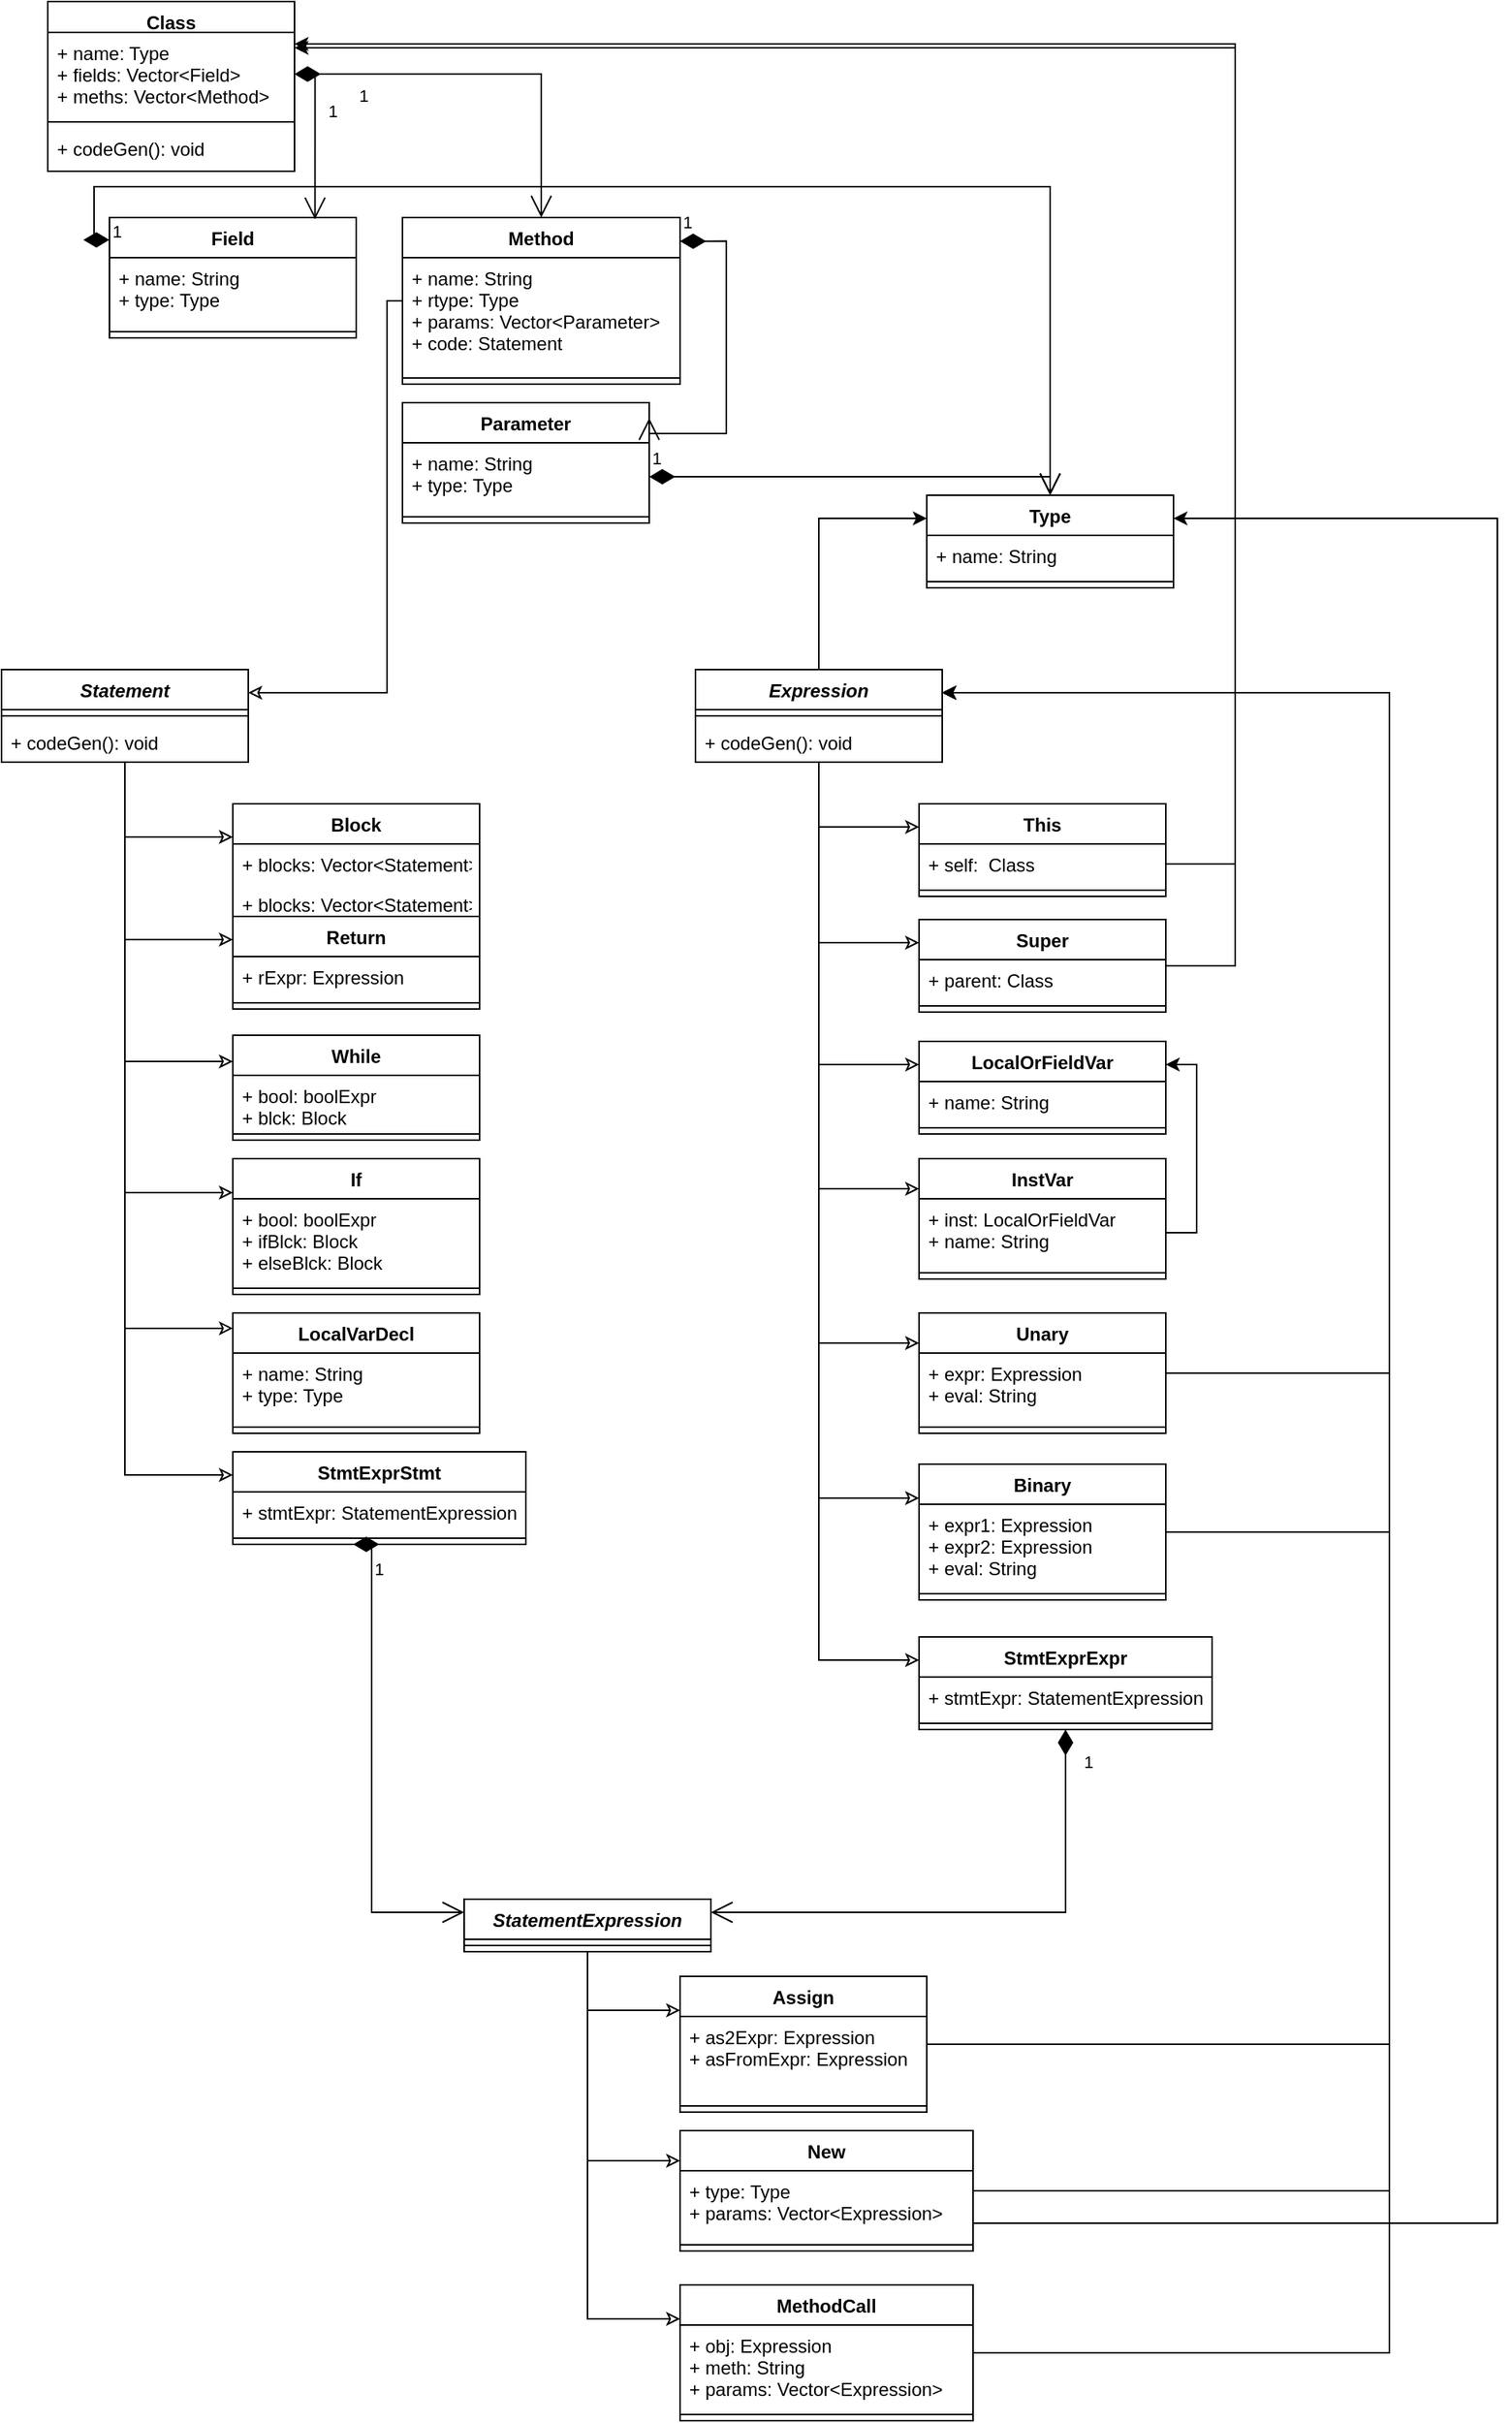 <mxfile version="20.7.4" type="device"><diagram id="C5RBs43oDa-KdzZeNtuy" name="Page-1"><mxGraphModel dx="1687" dy="993" grid="1" gridSize="10" guides="1" tooltips="1" connect="1" arrows="1" fold="1" page="1" pageScale="1" pageWidth="1169" pageHeight="1654" math="0" shadow="0"><root><mxCell id="WIyWlLk6GJQsqaUBKTNV-0"/><mxCell id="WIyWlLk6GJQsqaUBKTNV-1" parent="WIyWlLk6GJQsqaUBKTNV-0"/><mxCell id="Y8OMOmDXyRQ8DpYTq-QE-0" value="Class" style="swimlane;fontStyle=1;align=center;verticalAlign=top;childLayout=stackLayout;horizontal=1;startSize=20;horizontalStack=0;resizeParent=1;resizeParentMax=0;resizeLast=0;collapsible=1;marginBottom=0;" vertex="1" parent="WIyWlLk6GJQsqaUBKTNV-1"><mxGeometry x="60" y="60" width="160" height="110" as="geometry"><mxRectangle x="330" y="390" width="70" height="30" as="alternateBounds"/></mxGeometry></mxCell><mxCell id="Y8OMOmDXyRQ8DpYTq-QE-1" value="+ name: Type&#10;+ fields: Vector&lt;Field&gt;&#10;+ meths: Vector&lt;Method&gt;" style="text;strokeColor=none;fillColor=none;align=left;verticalAlign=top;spacingLeft=4;spacingRight=4;overflow=hidden;rotatable=0;points=[[0,0.5],[1,0.5]];portConstraint=eastwest;" vertex="1" parent="Y8OMOmDXyRQ8DpYTq-QE-0"><mxGeometry y="20" width="160" height="54" as="geometry"/></mxCell><mxCell id="Y8OMOmDXyRQ8DpYTq-QE-2" value="" style="line;strokeWidth=1;fillColor=none;align=left;verticalAlign=middle;spacingTop=-1;spacingLeft=3;spacingRight=3;rotatable=0;labelPosition=right;points=[];portConstraint=eastwest;strokeColor=inherit;" vertex="1" parent="Y8OMOmDXyRQ8DpYTq-QE-0"><mxGeometry y="74" width="160" height="8" as="geometry"/></mxCell><mxCell id="Y8OMOmDXyRQ8DpYTq-QE-3" value="+ codeGen(): void" style="text;strokeColor=none;fillColor=none;align=left;verticalAlign=top;spacingLeft=4;spacingRight=4;overflow=hidden;rotatable=0;points=[[0,0.5],[1,0.5]];portConstraint=eastwest;" vertex="1" parent="Y8OMOmDXyRQ8DpYTq-QE-0"><mxGeometry y="82" width="160" height="28" as="geometry"/></mxCell><mxCell id="Y8OMOmDXyRQ8DpYTq-QE-4" value="Field" style="swimlane;fontStyle=1;align=center;verticalAlign=top;childLayout=stackLayout;horizontal=1;startSize=26;horizontalStack=0;resizeParent=1;resizeParentMax=0;resizeLast=0;collapsible=1;marginBottom=0;" vertex="1" parent="WIyWlLk6GJQsqaUBKTNV-1"><mxGeometry x="100" y="200" width="160" height="78" as="geometry"/></mxCell><mxCell id="Y8OMOmDXyRQ8DpYTq-QE-5" value="+ name: String&#10;+ type: Type" style="text;strokeColor=none;fillColor=none;align=left;verticalAlign=top;spacingLeft=4;spacingRight=4;overflow=hidden;rotatable=0;points=[[0,0.5],[1,0.5]];portConstraint=eastwest;" vertex="1" parent="Y8OMOmDXyRQ8DpYTq-QE-4"><mxGeometry y="26" width="160" height="44" as="geometry"/></mxCell><mxCell id="Y8OMOmDXyRQ8DpYTq-QE-6" value="" style="line;strokeWidth=1;fillColor=none;align=left;verticalAlign=middle;spacingTop=-1;spacingLeft=3;spacingRight=3;rotatable=0;labelPosition=right;points=[];portConstraint=eastwest;strokeColor=inherit;" vertex="1" parent="Y8OMOmDXyRQ8DpYTq-QE-4"><mxGeometry y="70" width="160" height="8" as="geometry"/></mxCell><mxCell id="Y8OMOmDXyRQ8DpYTq-QE-168" style="edgeStyle=orthogonalEdgeStyle;rounded=0;orthogonalLoop=1;jettySize=auto;html=1;entryX=1;entryY=0.25;entryDx=0;entryDy=0;endFill=0;" edge="1" parent="WIyWlLk6GJQsqaUBKTNV-1" source="Y8OMOmDXyRQ8DpYTq-QE-8" target="Y8OMOmDXyRQ8DpYTq-QE-20"><mxGeometry relative="1" as="geometry"><Array as="points"><mxPoint x="280" y="254"/><mxPoint x="280" y="508"/></Array></mxGeometry></mxCell><mxCell id="Y8OMOmDXyRQ8DpYTq-QE-8" value="Method" style="swimlane;fontStyle=1;align=center;verticalAlign=top;childLayout=stackLayout;horizontal=1;startSize=26;horizontalStack=0;resizeParent=1;resizeParentMax=0;resizeLast=0;collapsible=1;marginBottom=0;" vertex="1" parent="WIyWlLk6GJQsqaUBKTNV-1"><mxGeometry x="290" y="200" width="180" height="108" as="geometry"/></mxCell><mxCell id="Y8OMOmDXyRQ8DpYTq-QE-9" value="+ name: String&#10;+ rtype: Type&#10;+ params: Vector&lt;Parameter&gt;&#10;+ code: Statement" style="text;strokeColor=none;fillColor=none;align=left;verticalAlign=top;spacingLeft=4;spacingRight=4;overflow=hidden;rotatable=0;points=[[0,0.5],[1,0.5]];portConstraint=eastwest;" vertex="1" parent="Y8OMOmDXyRQ8DpYTq-QE-8"><mxGeometry y="26" width="180" height="74" as="geometry"/></mxCell><mxCell id="Y8OMOmDXyRQ8DpYTq-QE-10" value="" style="line;strokeWidth=1;fillColor=none;align=left;verticalAlign=middle;spacingTop=-1;spacingLeft=3;spacingRight=3;rotatable=0;labelPosition=right;points=[];portConstraint=eastwest;strokeColor=inherit;" vertex="1" parent="Y8OMOmDXyRQ8DpYTq-QE-8"><mxGeometry y="100" width="180" height="8" as="geometry"/></mxCell><mxCell id="Y8OMOmDXyRQ8DpYTq-QE-12" value="Type" style="swimlane;fontStyle=1;align=center;verticalAlign=top;childLayout=stackLayout;horizontal=1;startSize=26;horizontalStack=0;resizeParent=1;resizeParentMax=0;resizeLast=0;collapsible=1;marginBottom=0;" vertex="1" parent="WIyWlLk6GJQsqaUBKTNV-1"><mxGeometry x="630" y="380" width="160" height="60" as="geometry"/></mxCell><mxCell id="Y8OMOmDXyRQ8DpYTq-QE-13" value="+ name: String" style="text;strokeColor=none;fillColor=none;align=left;verticalAlign=top;spacingLeft=4;spacingRight=4;overflow=hidden;rotatable=0;points=[[0,0.5],[1,0.5]];portConstraint=eastwest;" vertex="1" parent="Y8OMOmDXyRQ8DpYTq-QE-12"><mxGeometry y="26" width="160" height="26" as="geometry"/></mxCell><mxCell id="Y8OMOmDXyRQ8DpYTq-QE-14" value="" style="line;strokeWidth=1;fillColor=none;align=left;verticalAlign=middle;spacingTop=-1;spacingLeft=3;spacingRight=3;rotatable=0;labelPosition=right;points=[];portConstraint=eastwest;strokeColor=inherit;" vertex="1" parent="Y8OMOmDXyRQ8DpYTq-QE-12"><mxGeometry y="52" width="160" height="8" as="geometry"/></mxCell><mxCell id="Y8OMOmDXyRQ8DpYTq-QE-126" style="edgeStyle=orthogonalEdgeStyle;rounded=0;orthogonalLoop=1;jettySize=auto;html=1;entryX=0;entryY=0.25;entryDx=0;entryDy=0;endFill=0;" edge="1" parent="WIyWlLk6GJQsqaUBKTNV-1" source="Y8OMOmDXyRQ8DpYTq-QE-16" target="Y8OMOmDXyRQ8DpYTq-QE-57"><mxGeometry relative="1" as="geometry"/></mxCell><mxCell id="Y8OMOmDXyRQ8DpYTq-QE-127" style="edgeStyle=orthogonalEdgeStyle;rounded=0;orthogonalLoop=1;jettySize=auto;html=1;entryX=0;entryY=0.25;entryDx=0;entryDy=0;endFill=0;" edge="1" parent="WIyWlLk6GJQsqaUBKTNV-1" source="Y8OMOmDXyRQ8DpYTq-QE-16" target="Y8OMOmDXyRQ8DpYTq-QE-60"><mxGeometry relative="1" as="geometry"/></mxCell><mxCell id="Y8OMOmDXyRQ8DpYTq-QE-128" style="edgeStyle=orthogonalEdgeStyle;rounded=0;orthogonalLoop=1;jettySize=auto;html=1;entryX=0;entryY=0.25;entryDx=0;entryDy=0;endFill=0;" edge="1" parent="WIyWlLk6GJQsqaUBKTNV-1" source="Y8OMOmDXyRQ8DpYTq-QE-16" target="Y8OMOmDXyRQ8DpYTq-QE-63"><mxGeometry relative="1" as="geometry"/></mxCell><mxCell id="Y8OMOmDXyRQ8DpYTq-QE-129" style="edgeStyle=orthogonalEdgeStyle;rounded=0;orthogonalLoop=1;jettySize=auto;html=1;entryX=0;entryY=0.25;entryDx=0;entryDy=0;endFill=0;" edge="1" parent="WIyWlLk6GJQsqaUBKTNV-1" source="Y8OMOmDXyRQ8DpYTq-QE-16" target="Y8OMOmDXyRQ8DpYTq-QE-73"><mxGeometry relative="1" as="geometry"/></mxCell><mxCell id="Y8OMOmDXyRQ8DpYTq-QE-131" style="edgeStyle=orthogonalEdgeStyle;rounded=0;orthogonalLoop=1;jettySize=auto;html=1;entryX=0;entryY=0.25;entryDx=0;entryDy=0;endFill=0;" edge="1" parent="WIyWlLk6GJQsqaUBKTNV-1" source="Y8OMOmDXyRQ8DpYTq-QE-16" target="Y8OMOmDXyRQ8DpYTq-QE-76"><mxGeometry relative="1" as="geometry"/></mxCell><mxCell id="Y8OMOmDXyRQ8DpYTq-QE-132" style="edgeStyle=orthogonalEdgeStyle;rounded=0;orthogonalLoop=1;jettySize=auto;html=1;entryX=0;entryY=0.25;entryDx=0;entryDy=0;endFill=0;" edge="1" parent="WIyWlLk6GJQsqaUBKTNV-1" source="Y8OMOmDXyRQ8DpYTq-QE-16" target="Y8OMOmDXyRQ8DpYTq-QE-80"><mxGeometry relative="1" as="geometry"/></mxCell><mxCell id="Y8OMOmDXyRQ8DpYTq-QE-133" style="edgeStyle=orthogonalEdgeStyle;rounded=0;orthogonalLoop=1;jettySize=auto;html=1;entryX=0;entryY=0.25;entryDx=0;entryDy=0;endFill=0;" edge="1" parent="WIyWlLk6GJQsqaUBKTNV-1" source="Y8OMOmDXyRQ8DpYTq-QE-16" target="Y8OMOmDXyRQ8DpYTq-QE-107"><mxGeometry relative="1" as="geometry"/></mxCell><mxCell id="Y8OMOmDXyRQ8DpYTq-QE-141" style="edgeStyle=orthogonalEdgeStyle;rounded=0;orthogonalLoop=1;jettySize=auto;html=1;entryX=0;entryY=0.25;entryDx=0;entryDy=0;" edge="1" parent="WIyWlLk6GJQsqaUBKTNV-1" source="Y8OMOmDXyRQ8DpYTq-QE-16" target="Y8OMOmDXyRQ8DpYTq-QE-12"><mxGeometry relative="1" as="geometry"/></mxCell><mxCell id="Y8OMOmDXyRQ8DpYTq-QE-16" value="Expression" style="swimlane;fontStyle=3;align=center;verticalAlign=top;childLayout=stackLayout;horizontal=1;startSize=26;horizontalStack=0;resizeParent=1;resizeParentMax=0;resizeLast=0;collapsible=1;marginBottom=0;" vertex="1" parent="WIyWlLk6GJQsqaUBKTNV-1"><mxGeometry x="480" y="493" width="160" height="60" as="geometry"/></mxCell><mxCell id="Y8OMOmDXyRQ8DpYTq-QE-18" value="" style="line;strokeWidth=1;fillColor=none;align=left;verticalAlign=middle;spacingTop=-1;spacingLeft=3;spacingRight=3;rotatable=0;labelPosition=right;points=[];portConstraint=eastwest;strokeColor=inherit;" vertex="1" parent="Y8OMOmDXyRQ8DpYTq-QE-16"><mxGeometry y="26" width="160" height="8" as="geometry"/></mxCell><mxCell id="Y8OMOmDXyRQ8DpYTq-QE-19" value="+ codeGen(): void" style="text;strokeColor=none;fillColor=none;align=left;verticalAlign=top;spacingLeft=4;spacingRight=4;overflow=hidden;rotatable=0;points=[[0,0.5],[1,0.5]];portConstraint=eastwest;fontStyle=0" vertex="1" parent="Y8OMOmDXyRQ8DpYTq-QE-16"><mxGeometry y="34" width="160" height="26" as="geometry"/></mxCell><mxCell id="Y8OMOmDXyRQ8DpYTq-QE-118" style="edgeStyle=orthogonalEdgeStyle;rounded=0;orthogonalLoop=1;jettySize=auto;html=1;entryX=0;entryY=0.25;entryDx=0;entryDy=0;endFill=0;" edge="1" parent="WIyWlLk6GJQsqaUBKTNV-1" source="Y8OMOmDXyRQ8DpYTq-QE-20" target="Y8OMOmDXyRQ8DpYTq-QE-28"><mxGeometry relative="1" as="geometry"/></mxCell><mxCell id="Y8OMOmDXyRQ8DpYTq-QE-119" style="edgeStyle=orthogonalEdgeStyle;rounded=0;orthogonalLoop=1;jettySize=auto;html=1;entryX=0;entryY=0.25;entryDx=0;entryDy=0;endFill=0;" edge="1" parent="WIyWlLk6GJQsqaUBKTNV-1" source="Y8OMOmDXyRQ8DpYTq-QE-20" target="Y8OMOmDXyRQ8DpYTq-QE-32"><mxGeometry relative="1" as="geometry"/></mxCell><mxCell id="Y8OMOmDXyRQ8DpYTq-QE-120" style="edgeStyle=orthogonalEdgeStyle;rounded=0;orthogonalLoop=1;jettySize=auto;html=1;entryX=0;entryY=0.25;entryDx=0;entryDy=0;endFill=0;" edge="1" parent="WIyWlLk6GJQsqaUBKTNV-1" source="Y8OMOmDXyRQ8DpYTq-QE-20" target="Y8OMOmDXyRQ8DpYTq-QE-36"><mxGeometry relative="1" as="geometry"/></mxCell><mxCell id="Y8OMOmDXyRQ8DpYTq-QE-121" style="edgeStyle=orthogonalEdgeStyle;rounded=0;orthogonalLoop=1;jettySize=auto;html=1;entryX=0;entryY=0.25;entryDx=0;entryDy=0;endFill=0;" edge="1" parent="WIyWlLk6GJQsqaUBKTNV-1" source="Y8OMOmDXyRQ8DpYTq-QE-20" target="Y8OMOmDXyRQ8DpYTq-QE-40"><mxGeometry relative="1" as="geometry"/></mxCell><mxCell id="Y8OMOmDXyRQ8DpYTq-QE-124" style="edgeStyle=orthogonalEdgeStyle;rounded=0;orthogonalLoop=1;jettySize=auto;html=1;entryX=0;entryY=0.128;entryDx=0;entryDy=0;entryPerimeter=0;endFill=0;" edge="1" parent="WIyWlLk6GJQsqaUBKTNV-1" source="Y8OMOmDXyRQ8DpYTq-QE-20" target="Y8OMOmDXyRQ8DpYTq-QE-44"><mxGeometry relative="1" as="geometry"/></mxCell><mxCell id="Y8OMOmDXyRQ8DpYTq-QE-125" style="edgeStyle=orthogonalEdgeStyle;rounded=0;orthogonalLoop=1;jettySize=auto;html=1;entryX=0;entryY=0.25;entryDx=0;entryDy=0;endFill=0;" edge="1" parent="WIyWlLk6GJQsqaUBKTNV-1" source="Y8OMOmDXyRQ8DpYTq-QE-20" target="Y8OMOmDXyRQ8DpYTq-QE-48"><mxGeometry relative="1" as="geometry"/></mxCell><mxCell id="Y8OMOmDXyRQ8DpYTq-QE-20" value="Statement" style="swimlane;fontStyle=3;align=center;verticalAlign=top;childLayout=stackLayout;horizontal=1;startSize=26;horizontalStack=0;resizeParent=1;resizeParentMax=0;resizeLast=0;collapsible=1;marginBottom=0;" vertex="1" parent="WIyWlLk6GJQsqaUBKTNV-1"><mxGeometry x="30" y="493" width="160" height="60" as="geometry"/></mxCell><mxCell id="Y8OMOmDXyRQ8DpYTq-QE-22" value="" style="line;strokeWidth=1;fillColor=none;align=left;verticalAlign=middle;spacingTop=-1;spacingLeft=3;spacingRight=3;rotatable=0;labelPosition=right;points=[];portConstraint=eastwest;strokeColor=inherit;" vertex="1" parent="Y8OMOmDXyRQ8DpYTq-QE-20"><mxGeometry y="26" width="160" height="8" as="geometry"/></mxCell><mxCell id="Y8OMOmDXyRQ8DpYTq-QE-23" value="+ codeGen(): void" style="text;strokeColor=none;fillColor=none;align=left;verticalAlign=top;spacingLeft=4;spacingRight=4;overflow=hidden;rotatable=0;points=[[0,0.5],[1,0.5]];portConstraint=eastwest;fontStyle=0" vertex="1" parent="Y8OMOmDXyRQ8DpYTq-QE-20"><mxGeometry y="34" width="160" height="26" as="geometry"/></mxCell><mxCell id="Y8OMOmDXyRQ8DpYTq-QE-28" value="Block" style="swimlane;fontStyle=1;align=center;verticalAlign=top;childLayout=stackLayout;horizontal=1;startSize=26;horizontalStack=0;resizeParent=1;resizeParentMax=0;resizeLast=0;collapsible=1;marginBottom=0;" vertex="1" parent="WIyWlLk6GJQsqaUBKTNV-1"><mxGeometry x="180" y="580" width="160" height="86" as="geometry"/></mxCell><mxCell id="Y8OMOmDXyRQ8DpYTq-QE-29" value="+ blocks: Vector&lt;Statement&gt;" style="text;strokeColor=none;fillColor=none;align=left;verticalAlign=top;spacingLeft=4;spacingRight=4;overflow=hidden;rotatable=0;points=[[0,0.5],[1,0.5]];portConstraint=eastwest;" vertex="1" parent="Y8OMOmDXyRQ8DpYTq-QE-28"><mxGeometry y="26" width="160" height="26" as="geometry"/></mxCell><mxCell id="Y8OMOmDXyRQ8DpYTq-QE-169" value="+ blocks: Vector&lt;Statement&gt;" style="text;strokeColor=none;fillColor=none;align=left;verticalAlign=top;spacingLeft=4;spacingRight=4;overflow=hidden;rotatable=0;points=[[0,0.5],[1,0.5]];portConstraint=eastwest;" vertex="1" parent="Y8OMOmDXyRQ8DpYTq-QE-28"><mxGeometry y="52" width="160" height="26" as="geometry"/></mxCell><mxCell id="Y8OMOmDXyRQ8DpYTq-QE-30" value="" style="line;strokeWidth=1;fillColor=none;align=left;verticalAlign=middle;spacingTop=-1;spacingLeft=3;spacingRight=3;rotatable=0;labelPosition=right;points=[];portConstraint=eastwest;strokeColor=inherit;" vertex="1" parent="Y8OMOmDXyRQ8DpYTq-QE-28"><mxGeometry y="78" width="160" height="8" as="geometry"/></mxCell><mxCell id="Y8OMOmDXyRQ8DpYTq-QE-32" value="Return" style="swimlane;fontStyle=1;align=center;verticalAlign=top;childLayout=stackLayout;horizontal=1;startSize=26;horizontalStack=0;resizeParent=1;resizeParentMax=0;resizeLast=0;collapsible=1;marginBottom=0;" vertex="1" parent="WIyWlLk6GJQsqaUBKTNV-1"><mxGeometry x="180" y="653" width="160" height="60" as="geometry"/></mxCell><mxCell id="Y8OMOmDXyRQ8DpYTq-QE-33" value="+ rExpr: Expression" style="text;strokeColor=none;fillColor=none;align=left;verticalAlign=top;spacingLeft=4;spacingRight=4;overflow=hidden;rotatable=0;points=[[0,0.5],[1,0.5]];portConstraint=eastwest;" vertex="1" parent="Y8OMOmDXyRQ8DpYTq-QE-32"><mxGeometry y="26" width="160" height="26" as="geometry"/></mxCell><mxCell id="Y8OMOmDXyRQ8DpYTq-QE-34" value="" style="line;strokeWidth=1;fillColor=none;align=left;verticalAlign=middle;spacingTop=-1;spacingLeft=3;spacingRight=3;rotatable=0;labelPosition=right;points=[];portConstraint=eastwest;strokeColor=inherit;" vertex="1" parent="Y8OMOmDXyRQ8DpYTq-QE-32"><mxGeometry y="52" width="160" height="8" as="geometry"/></mxCell><mxCell id="Y8OMOmDXyRQ8DpYTq-QE-36" value="While" style="swimlane;fontStyle=1;align=center;verticalAlign=top;childLayout=stackLayout;horizontal=1;startSize=26;horizontalStack=0;resizeParent=1;resizeParentMax=0;resizeLast=0;collapsible=1;marginBottom=0;" vertex="1" parent="WIyWlLk6GJQsqaUBKTNV-1"><mxGeometry x="180" y="730" width="160" height="68" as="geometry"/></mxCell><mxCell id="Y8OMOmDXyRQ8DpYTq-QE-37" value="+ bool: boolExpr&#10;+ blck: Block" style="text;strokeColor=none;fillColor=none;align=left;verticalAlign=top;spacingLeft=4;spacingRight=4;overflow=hidden;rotatable=0;points=[[0,0.5],[1,0.5]];portConstraint=eastwest;" vertex="1" parent="Y8OMOmDXyRQ8DpYTq-QE-36"><mxGeometry y="26" width="160" height="34" as="geometry"/></mxCell><mxCell id="Y8OMOmDXyRQ8DpYTq-QE-38" value="" style="line;strokeWidth=1;fillColor=none;align=left;verticalAlign=middle;spacingTop=-1;spacingLeft=3;spacingRight=3;rotatable=0;labelPosition=right;points=[];portConstraint=eastwest;strokeColor=inherit;" vertex="1" parent="Y8OMOmDXyRQ8DpYTq-QE-36"><mxGeometry y="60" width="160" height="8" as="geometry"/></mxCell><mxCell id="Y8OMOmDXyRQ8DpYTq-QE-40" value="If" style="swimlane;fontStyle=1;align=center;verticalAlign=top;childLayout=stackLayout;horizontal=1;startSize=26;horizontalStack=0;resizeParent=1;resizeParentMax=0;resizeLast=0;collapsible=1;marginBottom=0;" vertex="1" parent="WIyWlLk6GJQsqaUBKTNV-1"><mxGeometry x="180" y="810" width="160" height="88" as="geometry"/></mxCell><mxCell id="Y8OMOmDXyRQ8DpYTq-QE-41" value="+ bool: boolExpr&#10;+ ifBlck: Block&#10;+ elseBlck: Block" style="text;strokeColor=none;fillColor=none;align=left;verticalAlign=top;spacingLeft=4;spacingRight=4;overflow=hidden;rotatable=0;points=[[0,0.5],[1,0.5]];portConstraint=eastwest;" vertex="1" parent="Y8OMOmDXyRQ8DpYTq-QE-40"><mxGeometry y="26" width="160" height="54" as="geometry"/></mxCell><mxCell id="Y8OMOmDXyRQ8DpYTq-QE-42" value="" style="line;strokeWidth=1;fillColor=none;align=left;verticalAlign=middle;spacingTop=-1;spacingLeft=3;spacingRight=3;rotatable=0;labelPosition=right;points=[];portConstraint=eastwest;strokeColor=inherit;" vertex="1" parent="Y8OMOmDXyRQ8DpYTq-QE-40"><mxGeometry y="80" width="160" height="8" as="geometry"/></mxCell><mxCell id="Y8OMOmDXyRQ8DpYTq-QE-44" value="LocalVarDecl" style="swimlane;fontStyle=1;align=center;verticalAlign=top;childLayout=stackLayout;horizontal=1;startSize=26;horizontalStack=0;resizeParent=1;resizeParentMax=0;resizeLast=0;collapsible=1;marginBottom=0;" vertex="1" parent="WIyWlLk6GJQsqaUBKTNV-1"><mxGeometry x="180" y="910" width="160" height="78" as="geometry"/></mxCell><mxCell id="Y8OMOmDXyRQ8DpYTq-QE-45" value="+ name: String&#10;+ type: Type" style="text;strokeColor=none;fillColor=none;align=left;verticalAlign=top;spacingLeft=4;spacingRight=4;overflow=hidden;rotatable=0;points=[[0,0.5],[1,0.5]];portConstraint=eastwest;" vertex="1" parent="Y8OMOmDXyRQ8DpYTq-QE-44"><mxGeometry y="26" width="160" height="44" as="geometry"/></mxCell><mxCell id="Y8OMOmDXyRQ8DpYTq-QE-46" value="" style="line;strokeWidth=1;fillColor=none;align=left;verticalAlign=middle;spacingTop=-1;spacingLeft=3;spacingRight=3;rotatable=0;labelPosition=right;points=[];portConstraint=eastwest;strokeColor=inherit;" vertex="1" parent="Y8OMOmDXyRQ8DpYTq-QE-44"><mxGeometry y="70" width="160" height="8" as="geometry"/></mxCell><mxCell id="Y8OMOmDXyRQ8DpYTq-QE-48" value="StmtExprStmt" style="swimlane;fontStyle=1;align=center;verticalAlign=top;childLayout=stackLayout;horizontal=1;startSize=26;horizontalStack=0;resizeParent=1;resizeParentMax=0;resizeLast=0;collapsible=1;marginBottom=0;" vertex="1" parent="WIyWlLk6GJQsqaUBKTNV-1"><mxGeometry x="180" y="1000" width="190" height="60" as="geometry"/></mxCell><mxCell id="Y8OMOmDXyRQ8DpYTq-QE-49" value="+ stmtExpr: StatementExpression" style="text;strokeColor=none;fillColor=none;align=left;verticalAlign=top;spacingLeft=4;spacingRight=4;overflow=hidden;rotatable=0;points=[[0,0.5],[1,0.5]];portConstraint=eastwest;" vertex="1" parent="Y8OMOmDXyRQ8DpYTq-QE-48"><mxGeometry y="26" width="190" height="26" as="geometry"/></mxCell><mxCell id="Y8OMOmDXyRQ8DpYTq-QE-50" value="" style="line;strokeWidth=1;fillColor=none;align=left;verticalAlign=middle;spacingTop=-1;spacingLeft=3;spacingRight=3;rotatable=0;labelPosition=right;points=[];portConstraint=eastwest;strokeColor=inherit;" vertex="1" parent="Y8OMOmDXyRQ8DpYTq-QE-48"><mxGeometry y="52" width="190" height="8" as="geometry"/></mxCell><mxCell id="Y8OMOmDXyRQ8DpYTq-QE-57" value="This" style="swimlane;fontStyle=1;align=center;verticalAlign=top;childLayout=stackLayout;horizontal=1;startSize=26;horizontalStack=0;resizeParent=1;resizeParentMax=0;resizeLast=0;collapsible=1;marginBottom=0;" vertex="1" parent="WIyWlLk6GJQsqaUBKTNV-1"><mxGeometry x="625" y="580" width="160" height="60" as="geometry"/></mxCell><mxCell id="Y8OMOmDXyRQ8DpYTq-QE-58" value="+ self:  Class" style="text;strokeColor=none;fillColor=none;align=left;verticalAlign=top;spacingLeft=4;spacingRight=4;overflow=hidden;rotatable=0;points=[[0,0.5],[1,0.5]];portConstraint=eastwest;" vertex="1" parent="Y8OMOmDXyRQ8DpYTq-QE-57"><mxGeometry y="26" width="160" height="26" as="geometry"/></mxCell><mxCell id="Y8OMOmDXyRQ8DpYTq-QE-59" value="" style="line;strokeWidth=1;fillColor=none;align=left;verticalAlign=middle;spacingTop=-1;spacingLeft=3;spacingRight=3;rotatable=0;labelPosition=right;points=[];portConstraint=eastwest;strokeColor=inherit;" vertex="1" parent="Y8OMOmDXyRQ8DpYTq-QE-57"><mxGeometry y="52" width="160" height="8" as="geometry"/></mxCell><mxCell id="Y8OMOmDXyRQ8DpYTq-QE-149" style="edgeStyle=orthogonalEdgeStyle;rounded=0;orthogonalLoop=1;jettySize=auto;html=1;entryX=1;entryY=0.185;entryDx=0;entryDy=0;entryPerimeter=0;" edge="1" parent="WIyWlLk6GJQsqaUBKTNV-1" source="Y8OMOmDXyRQ8DpYTq-QE-60" target="Y8OMOmDXyRQ8DpYTq-QE-1"><mxGeometry relative="1" as="geometry"><Array as="points"><mxPoint x="830" y="685"/><mxPoint x="830" y="90"/></Array></mxGeometry></mxCell><mxCell id="Y8OMOmDXyRQ8DpYTq-QE-60" value="Super" style="swimlane;fontStyle=1;align=center;verticalAlign=top;childLayout=stackLayout;horizontal=1;startSize=26;horizontalStack=0;resizeParent=1;resizeParentMax=0;resizeLast=0;collapsible=1;marginBottom=0;" vertex="1" parent="WIyWlLk6GJQsqaUBKTNV-1"><mxGeometry x="625" y="655" width="160" height="60" as="geometry"/></mxCell><mxCell id="Y8OMOmDXyRQ8DpYTq-QE-61" value="+ parent: Class" style="text;strokeColor=none;fillColor=none;align=left;verticalAlign=top;spacingLeft=4;spacingRight=4;overflow=hidden;rotatable=0;points=[[0,0.5],[1,0.5]];portConstraint=eastwest;" vertex="1" parent="Y8OMOmDXyRQ8DpYTq-QE-60"><mxGeometry y="26" width="160" height="26" as="geometry"/></mxCell><mxCell id="Y8OMOmDXyRQ8DpYTq-QE-62" value="" style="line;strokeWidth=1;fillColor=none;align=left;verticalAlign=middle;spacingTop=-1;spacingLeft=3;spacingRight=3;rotatable=0;labelPosition=right;points=[];portConstraint=eastwest;strokeColor=inherit;" vertex="1" parent="Y8OMOmDXyRQ8DpYTq-QE-60"><mxGeometry y="52" width="160" height="8" as="geometry"/></mxCell><mxCell id="Y8OMOmDXyRQ8DpYTq-QE-63" value="LocalOrFieldVar" style="swimlane;fontStyle=1;align=center;verticalAlign=top;childLayout=stackLayout;horizontal=1;startSize=26;horizontalStack=0;resizeParent=1;resizeParentMax=0;resizeLast=0;collapsible=1;marginBottom=0;" vertex="1" parent="WIyWlLk6GJQsqaUBKTNV-1"><mxGeometry x="625" y="734" width="160" height="60" as="geometry"/></mxCell><mxCell id="Y8OMOmDXyRQ8DpYTq-QE-64" value="+ name: String" style="text;strokeColor=none;fillColor=none;align=left;verticalAlign=top;spacingLeft=4;spacingRight=4;overflow=hidden;rotatable=0;points=[[0,0.5],[1,0.5]];portConstraint=eastwest;" vertex="1" parent="Y8OMOmDXyRQ8DpYTq-QE-63"><mxGeometry y="26" width="160" height="26" as="geometry"/></mxCell><mxCell id="Y8OMOmDXyRQ8DpYTq-QE-65" value="" style="line;strokeWidth=1;fillColor=none;align=left;verticalAlign=middle;spacingTop=-1;spacingLeft=3;spacingRight=3;rotatable=0;labelPosition=right;points=[];portConstraint=eastwest;strokeColor=inherit;" vertex="1" parent="Y8OMOmDXyRQ8DpYTq-QE-63"><mxGeometry y="52" width="160" height="8" as="geometry"/></mxCell><mxCell id="Y8OMOmDXyRQ8DpYTq-QE-73" value="InstVar" style="swimlane;fontStyle=1;align=center;verticalAlign=top;childLayout=stackLayout;horizontal=1;startSize=26;horizontalStack=0;resizeParent=1;resizeParentMax=0;resizeLast=0;collapsible=1;marginBottom=0;" vertex="1" parent="WIyWlLk6GJQsqaUBKTNV-1"><mxGeometry x="625" y="810" width="160" height="78" as="geometry"/></mxCell><mxCell id="Y8OMOmDXyRQ8DpYTq-QE-74" value="+ inst: LocalOrFieldVar&#10;+ name: String" style="text;strokeColor=none;fillColor=none;align=left;verticalAlign=top;spacingLeft=4;spacingRight=4;overflow=hidden;rotatable=0;points=[[0,0.5],[1,0.5]];portConstraint=eastwest;" vertex="1" parent="Y8OMOmDXyRQ8DpYTq-QE-73"><mxGeometry y="26" width="160" height="44" as="geometry"/></mxCell><mxCell id="Y8OMOmDXyRQ8DpYTq-QE-75" value="" style="line;strokeWidth=1;fillColor=none;align=left;verticalAlign=middle;spacingTop=-1;spacingLeft=3;spacingRight=3;rotatable=0;labelPosition=right;points=[];portConstraint=eastwest;strokeColor=inherit;" vertex="1" parent="Y8OMOmDXyRQ8DpYTq-QE-73"><mxGeometry y="70" width="160" height="8" as="geometry"/></mxCell><mxCell id="Y8OMOmDXyRQ8DpYTq-QE-151" style="edgeStyle=orthogonalEdgeStyle;rounded=0;orthogonalLoop=1;jettySize=auto;html=1;entryX=1;entryY=0.25;entryDx=0;entryDy=0;" edge="1" parent="WIyWlLk6GJQsqaUBKTNV-1" source="Y8OMOmDXyRQ8DpYTq-QE-76" target="Y8OMOmDXyRQ8DpYTq-QE-16"><mxGeometry relative="1" as="geometry"><Array as="points"><mxPoint x="930" y="949"/><mxPoint x="930" y="508"/></Array></mxGeometry></mxCell><mxCell id="Y8OMOmDXyRQ8DpYTq-QE-76" value="Unary" style="swimlane;fontStyle=1;align=center;verticalAlign=top;childLayout=stackLayout;horizontal=1;startSize=26;horizontalStack=0;resizeParent=1;resizeParentMax=0;resizeLast=0;collapsible=1;marginBottom=0;" vertex="1" parent="WIyWlLk6GJQsqaUBKTNV-1"><mxGeometry x="625" y="910" width="160" height="78" as="geometry"/></mxCell><mxCell id="Y8OMOmDXyRQ8DpYTq-QE-77" value="+ expr: Expression&#10;+ eval: String" style="text;strokeColor=none;fillColor=none;align=left;verticalAlign=top;spacingLeft=4;spacingRight=4;overflow=hidden;rotatable=0;points=[[0,0.5],[1,0.5]];portConstraint=eastwest;" vertex="1" parent="Y8OMOmDXyRQ8DpYTq-QE-76"><mxGeometry y="26" width="160" height="44" as="geometry"/></mxCell><mxCell id="Y8OMOmDXyRQ8DpYTq-QE-78" value="" style="line;strokeWidth=1;fillColor=none;align=left;verticalAlign=middle;spacingTop=-1;spacingLeft=3;spacingRight=3;rotatable=0;labelPosition=right;points=[];portConstraint=eastwest;strokeColor=inherit;" vertex="1" parent="Y8OMOmDXyRQ8DpYTq-QE-76"><mxGeometry y="70" width="160" height="8" as="geometry"/></mxCell><mxCell id="Y8OMOmDXyRQ8DpYTq-QE-152" style="edgeStyle=orthogonalEdgeStyle;rounded=0;orthogonalLoop=1;jettySize=auto;html=1;entryX=1;entryY=0.25;entryDx=0;entryDy=0;" edge="1" parent="WIyWlLk6GJQsqaUBKTNV-1" source="Y8OMOmDXyRQ8DpYTq-QE-80" target="Y8OMOmDXyRQ8DpYTq-QE-16"><mxGeometry relative="1" as="geometry"><Array as="points"><mxPoint x="930" y="1052"/><mxPoint x="930" y="508"/></Array></mxGeometry></mxCell><mxCell id="Y8OMOmDXyRQ8DpYTq-QE-80" value="Binary" style="swimlane;fontStyle=1;align=center;verticalAlign=top;childLayout=stackLayout;horizontal=1;startSize=26;horizontalStack=0;resizeParent=1;resizeParentMax=0;resizeLast=0;collapsible=1;marginBottom=0;" vertex="1" parent="WIyWlLk6GJQsqaUBKTNV-1"><mxGeometry x="625" y="1008" width="160" height="88" as="geometry"/></mxCell><mxCell id="Y8OMOmDXyRQ8DpYTq-QE-81" value="+ expr1: Expression&#10;+ expr2: Expression&#10;+ eval: String" style="text;strokeColor=none;fillColor=none;align=left;verticalAlign=top;spacingLeft=4;spacingRight=4;overflow=hidden;rotatable=0;points=[[0,0.5],[1,0.5]];portConstraint=eastwest;" vertex="1" parent="Y8OMOmDXyRQ8DpYTq-QE-80"><mxGeometry y="26" width="160" height="54" as="geometry"/></mxCell><mxCell id="Y8OMOmDXyRQ8DpYTq-QE-82" value="" style="line;strokeWidth=1;fillColor=none;align=left;verticalAlign=middle;spacingTop=-1;spacingLeft=3;spacingRight=3;rotatable=0;labelPosition=right;points=[];portConstraint=eastwest;strokeColor=inherit;" vertex="1" parent="Y8OMOmDXyRQ8DpYTq-QE-80"><mxGeometry y="80" width="160" height="8" as="geometry"/></mxCell><mxCell id="Y8OMOmDXyRQ8DpYTq-QE-137" style="edgeStyle=orthogonalEdgeStyle;rounded=0;orthogonalLoop=1;jettySize=auto;html=1;entryX=0;entryY=0.25;entryDx=0;entryDy=0;endFill=0;" edge="1" parent="WIyWlLk6GJQsqaUBKTNV-1" source="Y8OMOmDXyRQ8DpYTq-QE-86" target="Y8OMOmDXyRQ8DpYTq-QE-98"><mxGeometry relative="1" as="geometry"/></mxCell><mxCell id="Y8OMOmDXyRQ8DpYTq-QE-138" style="edgeStyle=orthogonalEdgeStyle;rounded=0;orthogonalLoop=1;jettySize=auto;html=1;entryX=0;entryY=0.25;entryDx=0;entryDy=0;endFill=0;" edge="1" parent="WIyWlLk6GJQsqaUBKTNV-1" source="Y8OMOmDXyRQ8DpYTq-QE-86" target="Y8OMOmDXyRQ8DpYTq-QE-101"><mxGeometry relative="1" as="geometry"/></mxCell><mxCell id="Y8OMOmDXyRQ8DpYTq-QE-139" style="edgeStyle=orthogonalEdgeStyle;rounded=0;orthogonalLoop=1;jettySize=auto;html=1;entryX=0;entryY=0.25;entryDx=0;entryDy=0;endFill=0;" edge="1" parent="WIyWlLk6GJQsqaUBKTNV-1" source="Y8OMOmDXyRQ8DpYTq-QE-86" target="Y8OMOmDXyRQ8DpYTq-QE-104"><mxGeometry relative="1" as="geometry"/></mxCell><mxCell id="Y8OMOmDXyRQ8DpYTq-QE-86" value="StatementExpression" style="swimlane;fontStyle=3;align=center;verticalAlign=top;childLayout=stackLayout;horizontal=1;startSize=26;horizontalStack=0;resizeParent=1;resizeParentMax=0;resizeLast=0;collapsible=1;marginBottom=0;" vertex="1" parent="WIyWlLk6GJQsqaUBKTNV-1"><mxGeometry x="330" y="1290" width="160" height="34" as="geometry"/></mxCell><mxCell id="Y8OMOmDXyRQ8DpYTq-QE-87" value="" style="line;strokeWidth=1;fillColor=none;align=left;verticalAlign=middle;spacingTop=-1;spacingLeft=3;spacingRight=3;rotatable=0;labelPosition=right;points=[];portConstraint=eastwest;strokeColor=inherit;" vertex="1" parent="Y8OMOmDXyRQ8DpYTq-QE-86"><mxGeometry y="26" width="160" height="8" as="geometry"/></mxCell><mxCell id="Y8OMOmDXyRQ8DpYTq-QE-140" style="edgeStyle=orthogonalEdgeStyle;rounded=0;orthogonalLoop=1;jettySize=auto;html=1;entryX=1;entryY=0.25;entryDx=0;entryDy=0;" edge="1" parent="WIyWlLk6GJQsqaUBKTNV-1" source="Y8OMOmDXyRQ8DpYTq-QE-98" target="Y8OMOmDXyRQ8DpYTq-QE-16"><mxGeometry relative="1" as="geometry"><Array as="points"><mxPoint x="930" y="1384"/><mxPoint x="930" y="508"/></Array></mxGeometry></mxCell><mxCell id="Y8OMOmDXyRQ8DpYTq-QE-98" value="Assign" style="swimlane;fontStyle=1;align=center;verticalAlign=top;childLayout=stackLayout;horizontal=1;startSize=26;horizontalStack=0;resizeParent=1;resizeParentMax=0;resizeLast=0;collapsible=1;marginBottom=0;" vertex="1" parent="WIyWlLk6GJQsqaUBKTNV-1"><mxGeometry x="470" y="1340" width="160" height="88" as="geometry"/></mxCell><mxCell id="Y8OMOmDXyRQ8DpYTq-QE-99" value="+ as2Expr: Expression&#10;+ asFromExpr: Expression" style="text;strokeColor=none;fillColor=none;align=left;verticalAlign=top;spacingLeft=4;spacingRight=4;overflow=hidden;rotatable=0;points=[[0,0.5],[1,0.5]];portConstraint=eastwest;" vertex="1" parent="Y8OMOmDXyRQ8DpYTq-QE-98"><mxGeometry y="26" width="160" height="54" as="geometry"/></mxCell><mxCell id="Y8OMOmDXyRQ8DpYTq-QE-100" value="" style="line;strokeWidth=1;fillColor=none;align=left;verticalAlign=middle;spacingTop=-1;spacingLeft=3;spacingRight=3;rotatable=0;labelPosition=right;points=[];portConstraint=eastwest;strokeColor=inherit;" vertex="1" parent="Y8OMOmDXyRQ8DpYTq-QE-98"><mxGeometry y="80" width="160" height="8" as="geometry"/></mxCell><mxCell id="Y8OMOmDXyRQ8DpYTq-QE-142" style="edgeStyle=orthogonalEdgeStyle;rounded=0;orthogonalLoop=1;jettySize=auto;html=1;entryX=1;entryY=0.25;entryDx=0;entryDy=0;" edge="1" parent="WIyWlLk6GJQsqaUBKTNV-1" source="Y8OMOmDXyRQ8DpYTq-QE-101" target="Y8OMOmDXyRQ8DpYTq-QE-16"><mxGeometry relative="1" as="geometry"><Array as="points"><mxPoint x="930" y="1479"/><mxPoint x="930" y="508"/></Array></mxGeometry></mxCell><mxCell id="Y8OMOmDXyRQ8DpYTq-QE-146" style="edgeStyle=orthogonalEdgeStyle;rounded=0;orthogonalLoop=1;jettySize=auto;html=1;entryX=1;entryY=0.25;entryDx=0;entryDy=0;" edge="1" parent="WIyWlLk6GJQsqaUBKTNV-1" source="Y8OMOmDXyRQ8DpYTq-QE-101" target="Y8OMOmDXyRQ8DpYTq-QE-12"><mxGeometry relative="1" as="geometry"><Array as="points"><mxPoint x="1000" y="1500"/><mxPoint x="1000" y="395"/></Array></mxGeometry></mxCell><mxCell id="Y8OMOmDXyRQ8DpYTq-QE-101" value="New" style="swimlane;fontStyle=1;align=center;verticalAlign=top;childLayout=stackLayout;horizontal=1;startSize=26;horizontalStack=0;resizeParent=1;resizeParentMax=0;resizeLast=0;collapsible=1;marginBottom=0;" vertex="1" parent="WIyWlLk6GJQsqaUBKTNV-1"><mxGeometry x="470" y="1440" width="190" height="78" as="geometry"/></mxCell><mxCell id="Y8OMOmDXyRQ8DpYTq-QE-102" value="+ type: Type&#10;+ params: Vector&lt;Expression&gt;" style="text;strokeColor=none;fillColor=none;align=left;verticalAlign=top;spacingLeft=4;spacingRight=4;overflow=hidden;rotatable=0;points=[[0,0.5],[1,0.5]];portConstraint=eastwest;" vertex="1" parent="Y8OMOmDXyRQ8DpYTq-QE-101"><mxGeometry y="26" width="190" height="44" as="geometry"/></mxCell><mxCell id="Y8OMOmDXyRQ8DpYTq-QE-103" value="" style="line;strokeWidth=1;fillColor=none;align=left;verticalAlign=middle;spacingTop=-1;spacingLeft=3;spacingRight=3;rotatable=0;labelPosition=right;points=[];portConstraint=eastwest;strokeColor=inherit;" vertex="1" parent="Y8OMOmDXyRQ8DpYTq-QE-101"><mxGeometry y="70" width="190" height="8" as="geometry"/></mxCell><mxCell id="Y8OMOmDXyRQ8DpYTq-QE-145" style="edgeStyle=orthogonalEdgeStyle;rounded=0;orthogonalLoop=1;jettySize=auto;html=1;entryX=1;entryY=0.25;entryDx=0;entryDy=0;" edge="1" parent="WIyWlLk6GJQsqaUBKTNV-1" source="Y8OMOmDXyRQ8DpYTq-QE-104" target="Y8OMOmDXyRQ8DpYTq-QE-16"><mxGeometry relative="1" as="geometry"><Array as="points"><mxPoint x="930" y="1584"/><mxPoint x="930" y="508"/></Array></mxGeometry></mxCell><mxCell id="Y8OMOmDXyRQ8DpYTq-QE-104" value="MethodCall" style="swimlane;fontStyle=1;align=center;verticalAlign=top;childLayout=stackLayout;horizontal=1;startSize=26;horizontalStack=0;resizeParent=1;resizeParentMax=0;resizeLast=0;collapsible=1;marginBottom=0;" vertex="1" parent="WIyWlLk6GJQsqaUBKTNV-1"><mxGeometry x="470" y="1540" width="190" height="88" as="geometry"/></mxCell><mxCell id="Y8OMOmDXyRQ8DpYTq-QE-105" value="+ obj: Expression&#10;+ meth: String&#10;+ params: Vector&lt;Expression&gt;" style="text;strokeColor=none;fillColor=none;align=left;verticalAlign=top;spacingLeft=4;spacingRight=4;overflow=hidden;rotatable=0;points=[[0,0.5],[1,0.5]];portConstraint=eastwest;" vertex="1" parent="Y8OMOmDXyRQ8DpYTq-QE-104"><mxGeometry y="26" width="190" height="54" as="geometry"/></mxCell><mxCell id="Y8OMOmDXyRQ8DpYTq-QE-106" value="" style="line;strokeWidth=1;fillColor=none;align=left;verticalAlign=middle;spacingTop=-1;spacingLeft=3;spacingRight=3;rotatable=0;labelPosition=right;points=[];portConstraint=eastwest;strokeColor=inherit;" vertex="1" parent="Y8OMOmDXyRQ8DpYTq-QE-104"><mxGeometry y="80" width="190" height="8" as="geometry"/></mxCell><mxCell id="Y8OMOmDXyRQ8DpYTq-QE-107" value="StmtExprExpr" style="swimlane;fontStyle=1;align=center;verticalAlign=top;childLayout=stackLayout;horizontal=1;startSize=26;horizontalStack=0;resizeParent=1;resizeParentMax=0;resizeLast=0;collapsible=1;marginBottom=0;" vertex="1" parent="WIyWlLk6GJQsqaUBKTNV-1"><mxGeometry x="625" y="1120" width="190" height="60" as="geometry"/></mxCell><mxCell id="Y8OMOmDXyRQ8DpYTq-QE-108" value="+ stmtExpr: StatementExpression" style="text;strokeColor=none;fillColor=none;align=left;verticalAlign=top;spacingLeft=4;spacingRight=4;overflow=hidden;rotatable=0;points=[[0,0.5],[1,0.5]];portConstraint=eastwest;" vertex="1" parent="Y8OMOmDXyRQ8DpYTq-QE-107"><mxGeometry y="26" width="190" height="26" as="geometry"/></mxCell><mxCell id="Y8OMOmDXyRQ8DpYTq-QE-109" value="" style="line;strokeWidth=1;fillColor=none;align=left;verticalAlign=middle;spacingTop=-1;spacingLeft=3;spacingRight=3;rotatable=0;labelPosition=right;points=[];portConstraint=eastwest;strokeColor=inherit;" vertex="1" parent="Y8OMOmDXyRQ8DpYTq-QE-107"><mxGeometry y="52" width="190" height="8" as="geometry"/></mxCell><mxCell id="Y8OMOmDXyRQ8DpYTq-QE-110" value="Parameter" style="swimlane;fontStyle=1;align=center;verticalAlign=top;childLayout=stackLayout;horizontal=1;startSize=26;horizontalStack=0;resizeParent=1;resizeParentMax=0;resizeLast=0;collapsible=1;marginBottom=0;" vertex="1" parent="WIyWlLk6GJQsqaUBKTNV-1"><mxGeometry x="290" y="320" width="160" height="78" as="geometry"/></mxCell><mxCell id="Y8OMOmDXyRQ8DpYTq-QE-111" value="+ name: String&#10;+ type: Type" style="text;strokeColor=none;fillColor=none;align=left;verticalAlign=top;spacingLeft=4;spacingRight=4;overflow=hidden;rotatable=0;points=[[0,0.5],[1,0.5]];portConstraint=eastwest;" vertex="1" parent="Y8OMOmDXyRQ8DpYTq-QE-110"><mxGeometry y="26" width="160" height="44" as="geometry"/></mxCell><mxCell id="Y8OMOmDXyRQ8DpYTq-QE-112" value="" style="line;strokeWidth=1;fillColor=none;align=left;verticalAlign=middle;spacingTop=-1;spacingLeft=3;spacingRight=3;rotatable=0;labelPosition=right;points=[];portConstraint=eastwest;strokeColor=inherit;" vertex="1" parent="Y8OMOmDXyRQ8DpYTq-QE-110"><mxGeometry y="70" width="160" height="8" as="geometry"/></mxCell><mxCell id="Y8OMOmDXyRQ8DpYTq-QE-148" style="edgeStyle=orthogonalEdgeStyle;rounded=0;orthogonalLoop=1;jettySize=auto;html=1;entryX=1;entryY=0.25;entryDx=0;entryDy=0;" edge="1" parent="WIyWlLk6GJQsqaUBKTNV-1" source="Y8OMOmDXyRQ8DpYTq-QE-58" target="Y8OMOmDXyRQ8DpYTq-QE-0"><mxGeometry relative="1" as="geometry"><Array as="points"><mxPoint x="830" y="619"/><mxPoint x="830" y="88"/></Array></mxGeometry></mxCell><mxCell id="Y8OMOmDXyRQ8DpYTq-QE-150" style="edgeStyle=orthogonalEdgeStyle;rounded=0;orthogonalLoop=1;jettySize=auto;html=1;entryX=1;entryY=0.25;entryDx=0;entryDy=0;" edge="1" parent="WIyWlLk6GJQsqaUBKTNV-1" source="Y8OMOmDXyRQ8DpYTq-QE-74" target="Y8OMOmDXyRQ8DpYTq-QE-63"><mxGeometry relative="1" as="geometry"><Array as="points"><mxPoint x="805" y="858"/><mxPoint x="805" y="749"/></Array></mxGeometry></mxCell><mxCell id="Y8OMOmDXyRQ8DpYTq-QE-155" value="1" style="endArrow=open;html=1;endSize=12;startArrow=diamondThin;startSize=14;startFill=1;edgeStyle=orthogonalEdgeStyle;align=left;verticalAlign=bottom;rounded=0;exitX=0.5;exitY=1;exitDx=0;exitDy=0;entryX=1;entryY=0.25;entryDx=0;entryDy=0;" edge="1" parent="WIyWlLk6GJQsqaUBKTNV-1" source="Y8OMOmDXyRQ8DpYTq-QE-107" target="Y8OMOmDXyRQ8DpYTq-QE-86"><mxGeometry x="-0.828" y="10" relative="1" as="geometry"><mxPoint x="510" y="1210" as="sourcePoint"/><mxPoint x="670" y="1210" as="targetPoint"/><mxPoint as="offset"/></mxGeometry></mxCell><mxCell id="Y8OMOmDXyRQ8DpYTq-QE-156" value="1" style="endArrow=open;html=1;endSize=12;startArrow=diamondThin;startSize=14;startFill=1;edgeStyle=orthogonalEdgeStyle;align=left;verticalAlign=bottom;rounded=0;entryX=0;entryY=0.25;entryDx=0;entryDy=0;exitX=0.5;exitY=1;exitDx=0;exitDy=0;" edge="1" parent="WIyWlLk6GJQsqaUBKTNV-1" source="Y8OMOmDXyRQ8DpYTq-QE-48" target="Y8OMOmDXyRQ8DpYTq-QE-86"><mxGeometry x="-0.805" relative="1" as="geometry"><mxPoint x="270" y="1070" as="sourcePoint"/><mxPoint x="360" y="1180" as="targetPoint"/><Array as="points"><mxPoint x="270" y="1060"/><mxPoint x="270" y="1298"/></Array><mxPoint as="offset"/></mxGeometry></mxCell><mxCell id="Y8OMOmDXyRQ8DpYTq-QE-163" value="1" style="endArrow=open;html=1;endSize=12;startArrow=diamondThin;startSize=14;startFill=1;edgeStyle=orthogonalEdgeStyle;align=left;verticalAlign=bottom;rounded=0;exitX=1;exitY=0.5;exitDx=0;exitDy=0;entryX=0.5;entryY=0;entryDx=0;entryDy=0;" edge="1" parent="WIyWlLk6GJQsqaUBKTNV-1" source="Y8OMOmDXyRQ8DpYTq-QE-111" target="Y8OMOmDXyRQ8DpYTq-QE-12"><mxGeometry x="-1" y="3" relative="1" as="geometry"><mxPoint x="420" y="420" as="sourcePoint"/><mxPoint x="580" y="420" as="targetPoint"/></mxGeometry></mxCell><mxCell id="Y8OMOmDXyRQ8DpYTq-QE-164" value="1" style="endArrow=open;html=1;endSize=12;startArrow=diamondThin;startSize=14;startFill=1;edgeStyle=orthogonalEdgeStyle;align=left;verticalAlign=bottom;rounded=0;exitX=1;exitY=0.142;exitDx=0;exitDy=0;exitPerimeter=0;entryX=1;entryY=0.128;entryDx=0;entryDy=0;entryPerimeter=0;" edge="1" parent="WIyWlLk6GJQsqaUBKTNV-1" source="Y8OMOmDXyRQ8DpYTq-QE-8" target="Y8OMOmDXyRQ8DpYTq-QE-110"><mxGeometry x="-1" y="3" relative="1" as="geometry"><mxPoint x="420" y="420" as="sourcePoint"/><mxPoint x="580" y="420" as="targetPoint"/><Array as="points"><mxPoint x="500" y="215"/><mxPoint x="500" y="340"/></Array></mxGeometry></mxCell><mxCell id="Y8OMOmDXyRQ8DpYTq-QE-165" value="1" style="endArrow=open;html=1;endSize=12;startArrow=diamondThin;startSize=14;startFill=1;edgeStyle=orthogonalEdgeStyle;align=left;verticalAlign=bottom;rounded=0;exitX=0;exitY=0.186;exitDx=0;exitDy=0;exitPerimeter=0;" edge="1" parent="WIyWlLk6GJQsqaUBKTNV-1" source="Y8OMOmDXyRQ8DpYTq-QE-4" target="Y8OMOmDXyRQ8DpYTq-QE-12"><mxGeometry x="-1" y="3" relative="1" as="geometry"><mxPoint x="420" y="420" as="sourcePoint"/><mxPoint x="580" y="420" as="targetPoint"/><Array as="points"><mxPoint x="90" y="215"/><mxPoint x="90" y="180"/><mxPoint x="710" y="180"/></Array></mxGeometry></mxCell><mxCell id="Y8OMOmDXyRQ8DpYTq-QE-166" value="1" style="endArrow=open;html=1;endSize=12;startArrow=diamondThin;startSize=14;startFill=1;edgeStyle=orthogonalEdgeStyle;align=left;verticalAlign=bottom;rounded=0;exitX=1;exitY=0.5;exitDx=0;exitDy=0;entryX=0.833;entryY=0.015;entryDx=0;entryDy=0;entryPerimeter=0;" edge="1" parent="WIyWlLk6GJQsqaUBKTNV-1" source="Y8OMOmDXyRQ8DpYTq-QE-1" target="Y8OMOmDXyRQ8DpYTq-QE-4"><mxGeometry x="-0.324" y="27" relative="1" as="geometry"><mxPoint x="420" y="340" as="sourcePoint"/><mxPoint x="580" y="340" as="targetPoint"/><mxPoint as="offset"/></mxGeometry></mxCell><mxCell id="Y8OMOmDXyRQ8DpYTq-QE-167" value="1" style="endArrow=open;html=1;endSize=12;startArrow=diamondThin;startSize=14;startFill=1;edgeStyle=orthogonalEdgeStyle;align=left;verticalAlign=bottom;rounded=0;exitX=1;exitY=0.5;exitDx=0;exitDy=0;" edge="1" parent="WIyWlLk6GJQsqaUBKTNV-1" source="Y8OMOmDXyRQ8DpYTq-QE-1" target="Y8OMOmDXyRQ8DpYTq-QE-8"><mxGeometry x="-0.842" y="-33" relative="1" as="geometry"><mxPoint x="420" y="340" as="sourcePoint"/><mxPoint x="580" y="340" as="targetPoint"/><mxPoint as="offset"/></mxGeometry></mxCell></root></mxGraphModel></diagram></mxfile>